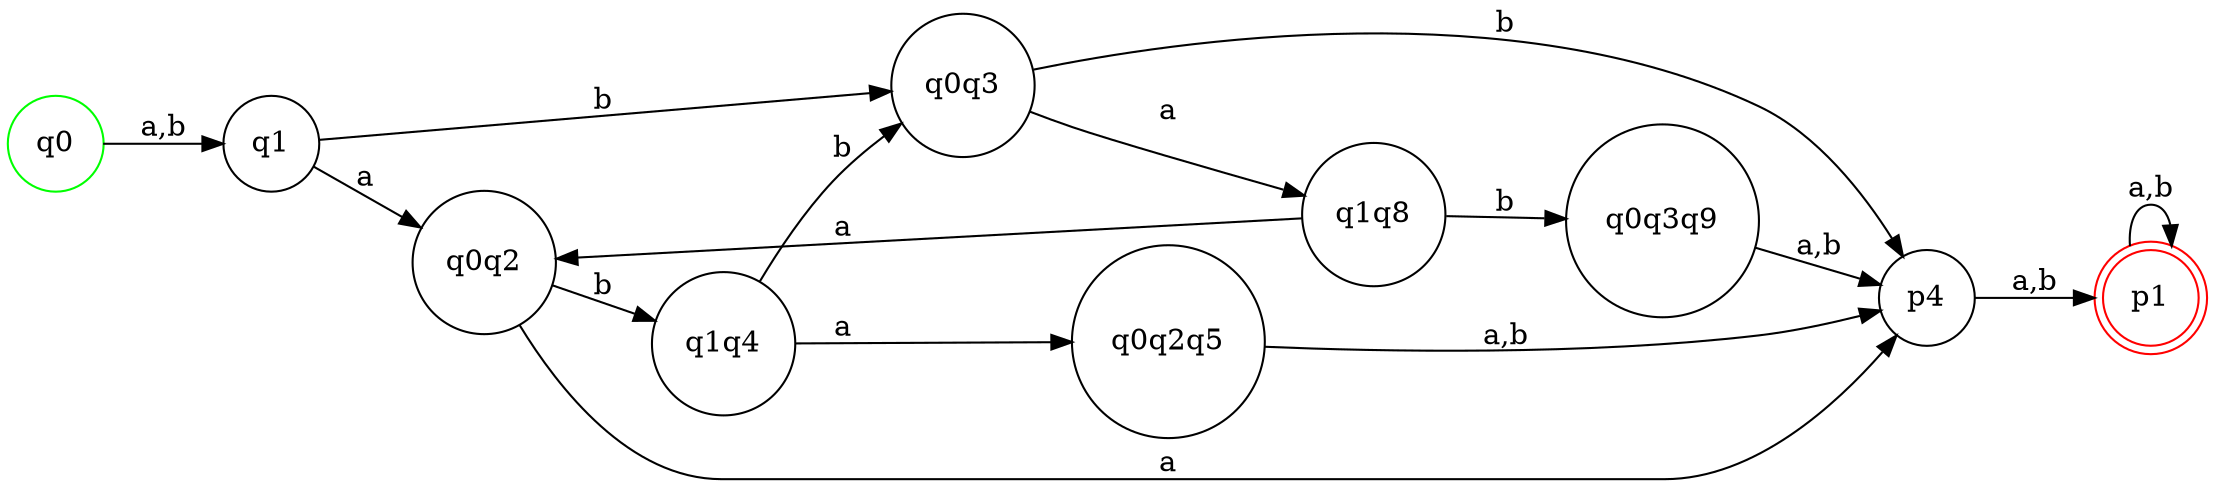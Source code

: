 digraph G{
  rankdir=LR;
  node [shape = doublecircle] p1;
  node [shape = circle];
  q0 [color = green];
  p1 [color = red];

  q0 -> q1 [label = "a,b"];
  
  q1 -> q0q2 [label = "a"]; 
  q1 -> q0q3 [label = "b"];
  
  q0q2 -> p4 [label = "a"];
  q0q2 -> q1q4 [label = "b"];
  
  q0q3 -> q1q8 [label = "a"];
  q0q3 -> p4 [label = "b"];
  
  p4 -> p1 [label = "a,b"];

  
  q1q4 -> q0q2q5 [label = "a"];
  q1q4 -> q0q3 [label = "b"];
  
  q1q8 -> q0q2 [label = "a"];
  q1q8 -> q0q3q9 [label = "b"];
  
  p1 -> p1 [label = "a,b"];
  
  q0q2q5 -> p4 [label = "a,b"];
  q0q3q9 -> p4 [label = "a,b"];

}

